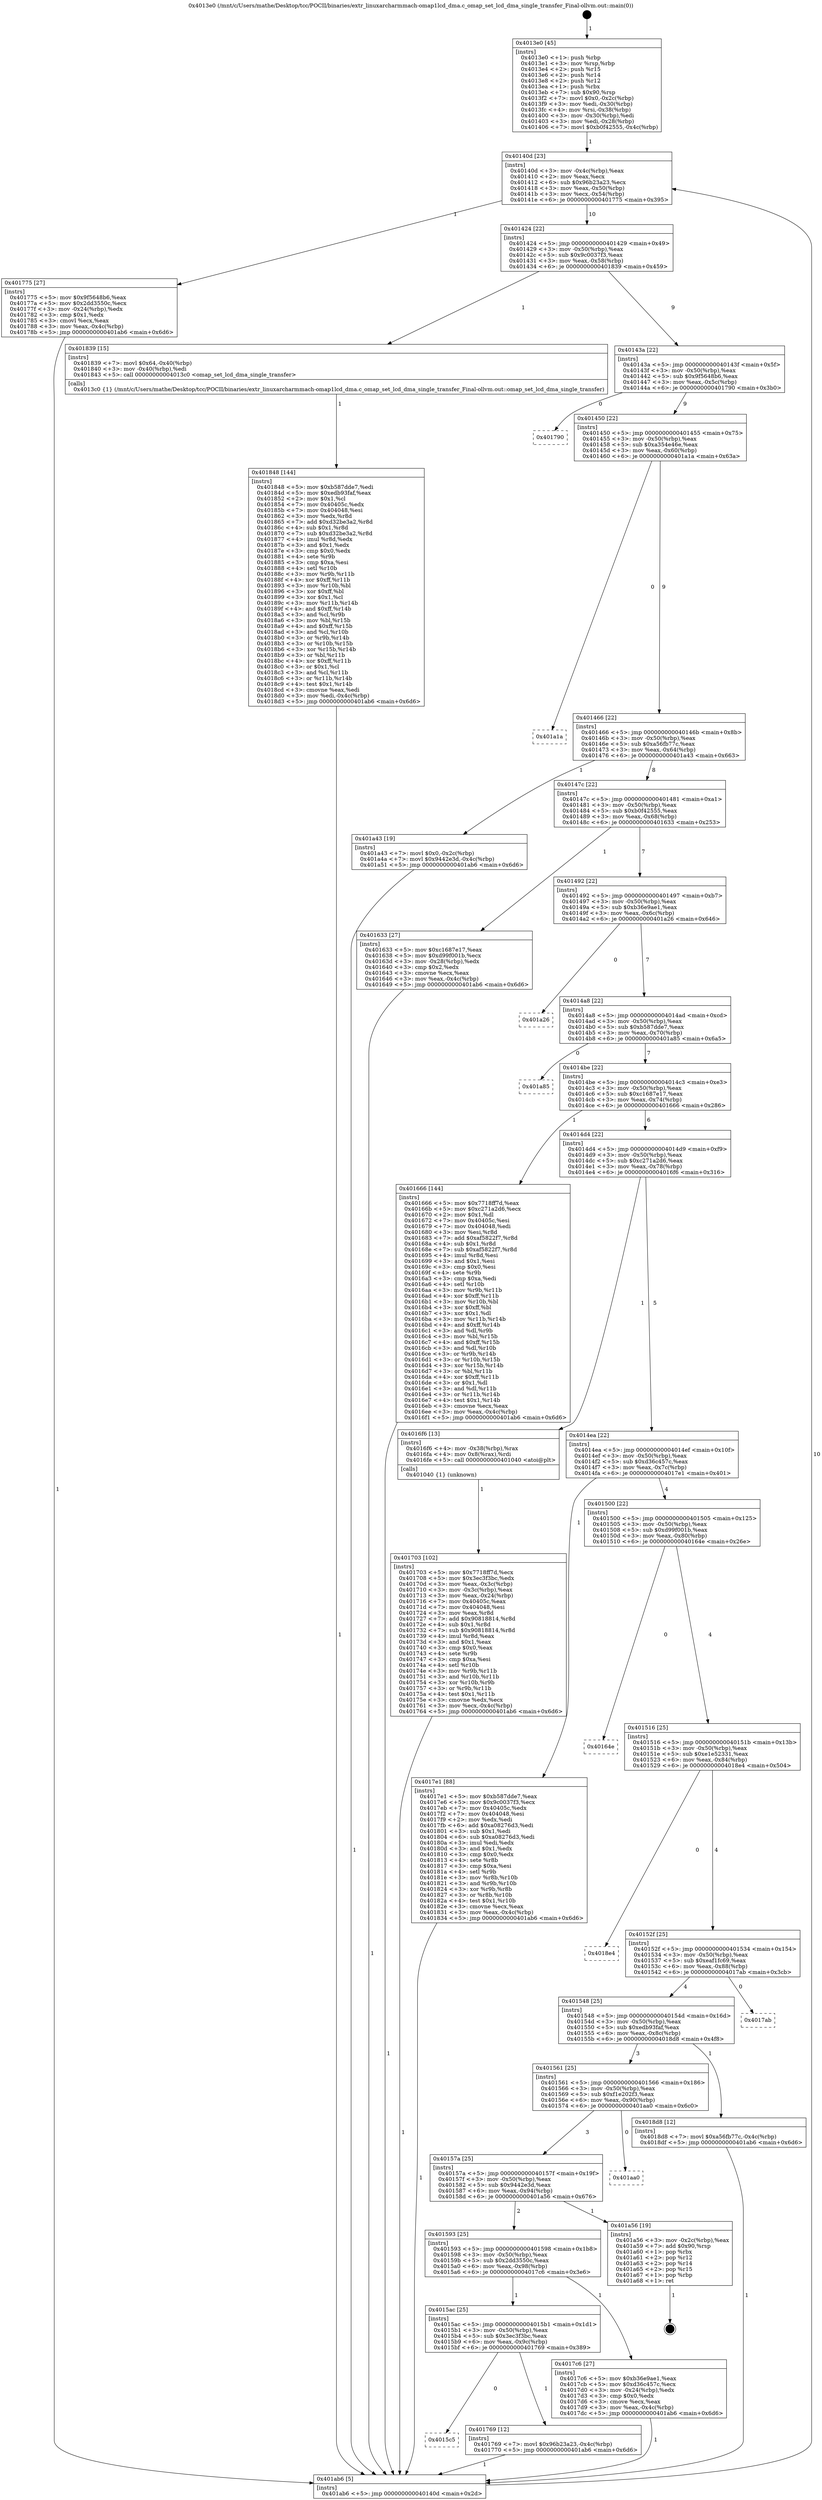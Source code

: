 digraph "0x4013e0" {
  label = "0x4013e0 (/mnt/c/Users/mathe/Desktop/tcc/POCII/binaries/extr_linuxarcharmmach-omap1lcd_dma.c_omap_set_lcd_dma_single_transfer_Final-ollvm.out::main(0))"
  labelloc = "t"
  node[shape=record]

  Entry [label="",width=0.3,height=0.3,shape=circle,fillcolor=black,style=filled]
  "0x40140d" [label="{
     0x40140d [23]\l
     | [instrs]\l
     &nbsp;&nbsp;0x40140d \<+3\>: mov -0x4c(%rbp),%eax\l
     &nbsp;&nbsp;0x401410 \<+2\>: mov %eax,%ecx\l
     &nbsp;&nbsp;0x401412 \<+6\>: sub $0x96b23a23,%ecx\l
     &nbsp;&nbsp;0x401418 \<+3\>: mov %eax,-0x50(%rbp)\l
     &nbsp;&nbsp;0x40141b \<+3\>: mov %ecx,-0x54(%rbp)\l
     &nbsp;&nbsp;0x40141e \<+6\>: je 0000000000401775 \<main+0x395\>\l
  }"]
  "0x401775" [label="{
     0x401775 [27]\l
     | [instrs]\l
     &nbsp;&nbsp;0x401775 \<+5\>: mov $0x9f5648b6,%eax\l
     &nbsp;&nbsp;0x40177a \<+5\>: mov $0x2dd3550c,%ecx\l
     &nbsp;&nbsp;0x40177f \<+3\>: mov -0x24(%rbp),%edx\l
     &nbsp;&nbsp;0x401782 \<+3\>: cmp $0x1,%edx\l
     &nbsp;&nbsp;0x401785 \<+3\>: cmovl %ecx,%eax\l
     &nbsp;&nbsp;0x401788 \<+3\>: mov %eax,-0x4c(%rbp)\l
     &nbsp;&nbsp;0x40178b \<+5\>: jmp 0000000000401ab6 \<main+0x6d6\>\l
  }"]
  "0x401424" [label="{
     0x401424 [22]\l
     | [instrs]\l
     &nbsp;&nbsp;0x401424 \<+5\>: jmp 0000000000401429 \<main+0x49\>\l
     &nbsp;&nbsp;0x401429 \<+3\>: mov -0x50(%rbp),%eax\l
     &nbsp;&nbsp;0x40142c \<+5\>: sub $0x9c0037f3,%eax\l
     &nbsp;&nbsp;0x401431 \<+3\>: mov %eax,-0x58(%rbp)\l
     &nbsp;&nbsp;0x401434 \<+6\>: je 0000000000401839 \<main+0x459\>\l
  }"]
  Exit [label="",width=0.3,height=0.3,shape=circle,fillcolor=black,style=filled,peripheries=2]
  "0x401839" [label="{
     0x401839 [15]\l
     | [instrs]\l
     &nbsp;&nbsp;0x401839 \<+7\>: movl $0x64,-0x40(%rbp)\l
     &nbsp;&nbsp;0x401840 \<+3\>: mov -0x40(%rbp),%edi\l
     &nbsp;&nbsp;0x401843 \<+5\>: call 00000000004013c0 \<omap_set_lcd_dma_single_transfer\>\l
     | [calls]\l
     &nbsp;&nbsp;0x4013c0 \{1\} (/mnt/c/Users/mathe/Desktop/tcc/POCII/binaries/extr_linuxarcharmmach-omap1lcd_dma.c_omap_set_lcd_dma_single_transfer_Final-ollvm.out::omap_set_lcd_dma_single_transfer)\l
  }"]
  "0x40143a" [label="{
     0x40143a [22]\l
     | [instrs]\l
     &nbsp;&nbsp;0x40143a \<+5\>: jmp 000000000040143f \<main+0x5f\>\l
     &nbsp;&nbsp;0x40143f \<+3\>: mov -0x50(%rbp),%eax\l
     &nbsp;&nbsp;0x401442 \<+5\>: sub $0x9f5648b6,%eax\l
     &nbsp;&nbsp;0x401447 \<+3\>: mov %eax,-0x5c(%rbp)\l
     &nbsp;&nbsp;0x40144a \<+6\>: je 0000000000401790 \<main+0x3b0\>\l
  }"]
  "0x401848" [label="{
     0x401848 [144]\l
     | [instrs]\l
     &nbsp;&nbsp;0x401848 \<+5\>: mov $0xb587dde7,%edi\l
     &nbsp;&nbsp;0x40184d \<+5\>: mov $0xedb93faf,%eax\l
     &nbsp;&nbsp;0x401852 \<+2\>: mov $0x1,%cl\l
     &nbsp;&nbsp;0x401854 \<+7\>: mov 0x40405c,%edx\l
     &nbsp;&nbsp;0x40185b \<+7\>: mov 0x404048,%esi\l
     &nbsp;&nbsp;0x401862 \<+3\>: mov %edx,%r8d\l
     &nbsp;&nbsp;0x401865 \<+7\>: add $0xd32be3a2,%r8d\l
     &nbsp;&nbsp;0x40186c \<+4\>: sub $0x1,%r8d\l
     &nbsp;&nbsp;0x401870 \<+7\>: sub $0xd32be3a2,%r8d\l
     &nbsp;&nbsp;0x401877 \<+4\>: imul %r8d,%edx\l
     &nbsp;&nbsp;0x40187b \<+3\>: and $0x1,%edx\l
     &nbsp;&nbsp;0x40187e \<+3\>: cmp $0x0,%edx\l
     &nbsp;&nbsp;0x401881 \<+4\>: sete %r9b\l
     &nbsp;&nbsp;0x401885 \<+3\>: cmp $0xa,%esi\l
     &nbsp;&nbsp;0x401888 \<+4\>: setl %r10b\l
     &nbsp;&nbsp;0x40188c \<+3\>: mov %r9b,%r11b\l
     &nbsp;&nbsp;0x40188f \<+4\>: xor $0xff,%r11b\l
     &nbsp;&nbsp;0x401893 \<+3\>: mov %r10b,%bl\l
     &nbsp;&nbsp;0x401896 \<+3\>: xor $0xff,%bl\l
     &nbsp;&nbsp;0x401899 \<+3\>: xor $0x1,%cl\l
     &nbsp;&nbsp;0x40189c \<+3\>: mov %r11b,%r14b\l
     &nbsp;&nbsp;0x40189f \<+4\>: and $0xff,%r14b\l
     &nbsp;&nbsp;0x4018a3 \<+3\>: and %cl,%r9b\l
     &nbsp;&nbsp;0x4018a6 \<+3\>: mov %bl,%r15b\l
     &nbsp;&nbsp;0x4018a9 \<+4\>: and $0xff,%r15b\l
     &nbsp;&nbsp;0x4018ad \<+3\>: and %cl,%r10b\l
     &nbsp;&nbsp;0x4018b0 \<+3\>: or %r9b,%r14b\l
     &nbsp;&nbsp;0x4018b3 \<+3\>: or %r10b,%r15b\l
     &nbsp;&nbsp;0x4018b6 \<+3\>: xor %r15b,%r14b\l
     &nbsp;&nbsp;0x4018b9 \<+3\>: or %bl,%r11b\l
     &nbsp;&nbsp;0x4018bc \<+4\>: xor $0xff,%r11b\l
     &nbsp;&nbsp;0x4018c0 \<+3\>: or $0x1,%cl\l
     &nbsp;&nbsp;0x4018c3 \<+3\>: and %cl,%r11b\l
     &nbsp;&nbsp;0x4018c6 \<+3\>: or %r11b,%r14b\l
     &nbsp;&nbsp;0x4018c9 \<+4\>: test $0x1,%r14b\l
     &nbsp;&nbsp;0x4018cd \<+3\>: cmovne %eax,%edi\l
     &nbsp;&nbsp;0x4018d0 \<+3\>: mov %edi,-0x4c(%rbp)\l
     &nbsp;&nbsp;0x4018d3 \<+5\>: jmp 0000000000401ab6 \<main+0x6d6\>\l
  }"]
  "0x401790" [label="{
     0x401790\l
  }", style=dashed]
  "0x401450" [label="{
     0x401450 [22]\l
     | [instrs]\l
     &nbsp;&nbsp;0x401450 \<+5\>: jmp 0000000000401455 \<main+0x75\>\l
     &nbsp;&nbsp;0x401455 \<+3\>: mov -0x50(%rbp),%eax\l
     &nbsp;&nbsp;0x401458 \<+5\>: sub $0xa354e46e,%eax\l
     &nbsp;&nbsp;0x40145d \<+3\>: mov %eax,-0x60(%rbp)\l
     &nbsp;&nbsp;0x401460 \<+6\>: je 0000000000401a1a \<main+0x63a\>\l
  }"]
  "0x4015c5" [label="{
     0x4015c5\l
  }", style=dashed]
  "0x401a1a" [label="{
     0x401a1a\l
  }", style=dashed]
  "0x401466" [label="{
     0x401466 [22]\l
     | [instrs]\l
     &nbsp;&nbsp;0x401466 \<+5\>: jmp 000000000040146b \<main+0x8b\>\l
     &nbsp;&nbsp;0x40146b \<+3\>: mov -0x50(%rbp),%eax\l
     &nbsp;&nbsp;0x40146e \<+5\>: sub $0xa56fb77c,%eax\l
     &nbsp;&nbsp;0x401473 \<+3\>: mov %eax,-0x64(%rbp)\l
     &nbsp;&nbsp;0x401476 \<+6\>: je 0000000000401a43 \<main+0x663\>\l
  }"]
  "0x401769" [label="{
     0x401769 [12]\l
     | [instrs]\l
     &nbsp;&nbsp;0x401769 \<+7\>: movl $0x96b23a23,-0x4c(%rbp)\l
     &nbsp;&nbsp;0x401770 \<+5\>: jmp 0000000000401ab6 \<main+0x6d6\>\l
  }"]
  "0x401a43" [label="{
     0x401a43 [19]\l
     | [instrs]\l
     &nbsp;&nbsp;0x401a43 \<+7\>: movl $0x0,-0x2c(%rbp)\l
     &nbsp;&nbsp;0x401a4a \<+7\>: movl $0x9442e3d,-0x4c(%rbp)\l
     &nbsp;&nbsp;0x401a51 \<+5\>: jmp 0000000000401ab6 \<main+0x6d6\>\l
  }"]
  "0x40147c" [label="{
     0x40147c [22]\l
     | [instrs]\l
     &nbsp;&nbsp;0x40147c \<+5\>: jmp 0000000000401481 \<main+0xa1\>\l
     &nbsp;&nbsp;0x401481 \<+3\>: mov -0x50(%rbp),%eax\l
     &nbsp;&nbsp;0x401484 \<+5\>: sub $0xb0f42555,%eax\l
     &nbsp;&nbsp;0x401489 \<+3\>: mov %eax,-0x68(%rbp)\l
     &nbsp;&nbsp;0x40148c \<+6\>: je 0000000000401633 \<main+0x253\>\l
  }"]
  "0x4015ac" [label="{
     0x4015ac [25]\l
     | [instrs]\l
     &nbsp;&nbsp;0x4015ac \<+5\>: jmp 00000000004015b1 \<main+0x1d1\>\l
     &nbsp;&nbsp;0x4015b1 \<+3\>: mov -0x50(%rbp),%eax\l
     &nbsp;&nbsp;0x4015b4 \<+5\>: sub $0x3ec3f3bc,%eax\l
     &nbsp;&nbsp;0x4015b9 \<+6\>: mov %eax,-0x9c(%rbp)\l
     &nbsp;&nbsp;0x4015bf \<+6\>: je 0000000000401769 \<main+0x389\>\l
  }"]
  "0x401633" [label="{
     0x401633 [27]\l
     | [instrs]\l
     &nbsp;&nbsp;0x401633 \<+5\>: mov $0xc1687e17,%eax\l
     &nbsp;&nbsp;0x401638 \<+5\>: mov $0xd99f001b,%ecx\l
     &nbsp;&nbsp;0x40163d \<+3\>: mov -0x28(%rbp),%edx\l
     &nbsp;&nbsp;0x401640 \<+3\>: cmp $0x2,%edx\l
     &nbsp;&nbsp;0x401643 \<+3\>: cmovne %ecx,%eax\l
     &nbsp;&nbsp;0x401646 \<+3\>: mov %eax,-0x4c(%rbp)\l
     &nbsp;&nbsp;0x401649 \<+5\>: jmp 0000000000401ab6 \<main+0x6d6\>\l
  }"]
  "0x401492" [label="{
     0x401492 [22]\l
     | [instrs]\l
     &nbsp;&nbsp;0x401492 \<+5\>: jmp 0000000000401497 \<main+0xb7\>\l
     &nbsp;&nbsp;0x401497 \<+3\>: mov -0x50(%rbp),%eax\l
     &nbsp;&nbsp;0x40149a \<+5\>: sub $0xb36e9ae1,%eax\l
     &nbsp;&nbsp;0x40149f \<+3\>: mov %eax,-0x6c(%rbp)\l
     &nbsp;&nbsp;0x4014a2 \<+6\>: je 0000000000401a26 \<main+0x646\>\l
  }"]
  "0x401ab6" [label="{
     0x401ab6 [5]\l
     | [instrs]\l
     &nbsp;&nbsp;0x401ab6 \<+5\>: jmp 000000000040140d \<main+0x2d\>\l
  }"]
  "0x4013e0" [label="{
     0x4013e0 [45]\l
     | [instrs]\l
     &nbsp;&nbsp;0x4013e0 \<+1\>: push %rbp\l
     &nbsp;&nbsp;0x4013e1 \<+3\>: mov %rsp,%rbp\l
     &nbsp;&nbsp;0x4013e4 \<+2\>: push %r15\l
     &nbsp;&nbsp;0x4013e6 \<+2\>: push %r14\l
     &nbsp;&nbsp;0x4013e8 \<+2\>: push %r12\l
     &nbsp;&nbsp;0x4013ea \<+1\>: push %rbx\l
     &nbsp;&nbsp;0x4013eb \<+7\>: sub $0x90,%rsp\l
     &nbsp;&nbsp;0x4013f2 \<+7\>: movl $0x0,-0x2c(%rbp)\l
     &nbsp;&nbsp;0x4013f9 \<+3\>: mov %edi,-0x30(%rbp)\l
     &nbsp;&nbsp;0x4013fc \<+4\>: mov %rsi,-0x38(%rbp)\l
     &nbsp;&nbsp;0x401400 \<+3\>: mov -0x30(%rbp),%edi\l
     &nbsp;&nbsp;0x401403 \<+3\>: mov %edi,-0x28(%rbp)\l
     &nbsp;&nbsp;0x401406 \<+7\>: movl $0xb0f42555,-0x4c(%rbp)\l
  }"]
  "0x4017c6" [label="{
     0x4017c6 [27]\l
     | [instrs]\l
     &nbsp;&nbsp;0x4017c6 \<+5\>: mov $0xb36e9ae1,%eax\l
     &nbsp;&nbsp;0x4017cb \<+5\>: mov $0xd36c457c,%ecx\l
     &nbsp;&nbsp;0x4017d0 \<+3\>: mov -0x24(%rbp),%edx\l
     &nbsp;&nbsp;0x4017d3 \<+3\>: cmp $0x0,%edx\l
     &nbsp;&nbsp;0x4017d6 \<+3\>: cmove %ecx,%eax\l
     &nbsp;&nbsp;0x4017d9 \<+3\>: mov %eax,-0x4c(%rbp)\l
     &nbsp;&nbsp;0x4017dc \<+5\>: jmp 0000000000401ab6 \<main+0x6d6\>\l
  }"]
  "0x401a26" [label="{
     0x401a26\l
  }", style=dashed]
  "0x4014a8" [label="{
     0x4014a8 [22]\l
     | [instrs]\l
     &nbsp;&nbsp;0x4014a8 \<+5\>: jmp 00000000004014ad \<main+0xcd\>\l
     &nbsp;&nbsp;0x4014ad \<+3\>: mov -0x50(%rbp),%eax\l
     &nbsp;&nbsp;0x4014b0 \<+5\>: sub $0xb587dde7,%eax\l
     &nbsp;&nbsp;0x4014b5 \<+3\>: mov %eax,-0x70(%rbp)\l
     &nbsp;&nbsp;0x4014b8 \<+6\>: je 0000000000401a85 \<main+0x6a5\>\l
  }"]
  "0x401593" [label="{
     0x401593 [25]\l
     | [instrs]\l
     &nbsp;&nbsp;0x401593 \<+5\>: jmp 0000000000401598 \<main+0x1b8\>\l
     &nbsp;&nbsp;0x401598 \<+3\>: mov -0x50(%rbp),%eax\l
     &nbsp;&nbsp;0x40159b \<+5\>: sub $0x2dd3550c,%eax\l
     &nbsp;&nbsp;0x4015a0 \<+6\>: mov %eax,-0x98(%rbp)\l
     &nbsp;&nbsp;0x4015a6 \<+6\>: je 00000000004017c6 \<main+0x3e6\>\l
  }"]
  "0x401a85" [label="{
     0x401a85\l
  }", style=dashed]
  "0x4014be" [label="{
     0x4014be [22]\l
     | [instrs]\l
     &nbsp;&nbsp;0x4014be \<+5\>: jmp 00000000004014c3 \<main+0xe3\>\l
     &nbsp;&nbsp;0x4014c3 \<+3\>: mov -0x50(%rbp),%eax\l
     &nbsp;&nbsp;0x4014c6 \<+5\>: sub $0xc1687e17,%eax\l
     &nbsp;&nbsp;0x4014cb \<+3\>: mov %eax,-0x74(%rbp)\l
     &nbsp;&nbsp;0x4014ce \<+6\>: je 0000000000401666 \<main+0x286\>\l
  }"]
  "0x401a56" [label="{
     0x401a56 [19]\l
     | [instrs]\l
     &nbsp;&nbsp;0x401a56 \<+3\>: mov -0x2c(%rbp),%eax\l
     &nbsp;&nbsp;0x401a59 \<+7\>: add $0x90,%rsp\l
     &nbsp;&nbsp;0x401a60 \<+1\>: pop %rbx\l
     &nbsp;&nbsp;0x401a61 \<+2\>: pop %r12\l
     &nbsp;&nbsp;0x401a63 \<+2\>: pop %r14\l
     &nbsp;&nbsp;0x401a65 \<+2\>: pop %r15\l
     &nbsp;&nbsp;0x401a67 \<+1\>: pop %rbp\l
     &nbsp;&nbsp;0x401a68 \<+1\>: ret\l
  }"]
  "0x401666" [label="{
     0x401666 [144]\l
     | [instrs]\l
     &nbsp;&nbsp;0x401666 \<+5\>: mov $0x7718ff7d,%eax\l
     &nbsp;&nbsp;0x40166b \<+5\>: mov $0xc271a2d6,%ecx\l
     &nbsp;&nbsp;0x401670 \<+2\>: mov $0x1,%dl\l
     &nbsp;&nbsp;0x401672 \<+7\>: mov 0x40405c,%esi\l
     &nbsp;&nbsp;0x401679 \<+7\>: mov 0x404048,%edi\l
     &nbsp;&nbsp;0x401680 \<+3\>: mov %esi,%r8d\l
     &nbsp;&nbsp;0x401683 \<+7\>: add $0xaf5822f7,%r8d\l
     &nbsp;&nbsp;0x40168a \<+4\>: sub $0x1,%r8d\l
     &nbsp;&nbsp;0x40168e \<+7\>: sub $0xaf5822f7,%r8d\l
     &nbsp;&nbsp;0x401695 \<+4\>: imul %r8d,%esi\l
     &nbsp;&nbsp;0x401699 \<+3\>: and $0x1,%esi\l
     &nbsp;&nbsp;0x40169c \<+3\>: cmp $0x0,%esi\l
     &nbsp;&nbsp;0x40169f \<+4\>: sete %r9b\l
     &nbsp;&nbsp;0x4016a3 \<+3\>: cmp $0xa,%edi\l
     &nbsp;&nbsp;0x4016a6 \<+4\>: setl %r10b\l
     &nbsp;&nbsp;0x4016aa \<+3\>: mov %r9b,%r11b\l
     &nbsp;&nbsp;0x4016ad \<+4\>: xor $0xff,%r11b\l
     &nbsp;&nbsp;0x4016b1 \<+3\>: mov %r10b,%bl\l
     &nbsp;&nbsp;0x4016b4 \<+3\>: xor $0xff,%bl\l
     &nbsp;&nbsp;0x4016b7 \<+3\>: xor $0x1,%dl\l
     &nbsp;&nbsp;0x4016ba \<+3\>: mov %r11b,%r14b\l
     &nbsp;&nbsp;0x4016bd \<+4\>: and $0xff,%r14b\l
     &nbsp;&nbsp;0x4016c1 \<+3\>: and %dl,%r9b\l
     &nbsp;&nbsp;0x4016c4 \<+3\>: mov %bl,%r15b\l
     &nbsp;&nbsp;0x4016c7 \<+4\>: and $0xff,%r15b\l
     &nbsp;&nbsp;0x4016cb \<+3\>: and %dl,%r10b\l
     &nbsp;&nbsp;0x4016ce \<+3\>: or %r9b,%r14b\l
     &nbsp;&nbsp;0x4016d1 \<+3\>: or %r10b,%r15b\l
     &nbsp;&nbsp;0x4016d4 \<+3\>: xor %r15b,%r14b\l
     &nbsp;&nbsp;0x4016d7 \<+3\>: or %bl,%r11b\l
     &nbsp;&nbsp;0x4016da \<+4\>: xor $0xff,%r11b\l
     &nbsp;&nbsp;0x4016de \<+3\>: or $0x1,%dl\l
     &nbsp;&nbsp;0x4016e1 \<+3\>: and %dl,%r11b\l
     &nbsp;&nbsp;0x4016e4 \<+3\>: or %r11b,%r14b\l
     &nbsp;&nbsp;0x4016e7 \<+4\>: test $0x1,%r14b\l
     &nbsp;&nbsp;0x4016eb \<+3\>: cmovne %ecx,%eax\l
     &nbsp;&nbsp;0x4016ee \<+3\>: mov %eax,-0x4c(%rbp)\l
     &nbsp;&nbsp;0x4016f1 \<+5\>: jmp 0000000000401ab6 \<main+0x6d6\>\l
  }"]
  "0x4014d4" [label="{
     0x4014d4 [22]\l
     | [instrs]\l
     &nbsp;&nbsp;0x4014d4 \<+5\>: jmp 00000000004014d9 \<main+0xf9\>\l
     &nbsp;&nbsp;0x4014d9 \<+3\>: mov -0x50(%rbp),%eax\l
     &nbsp;&nbsp;0x4014dc \<+5\>: sub $0xc271a2d6,%eax\l
     &nbsp;&nbsp;0x4014e1 \<+3\>: mov %eax,-0x78(%rbp)\l
     &nbsp;&nbsp;0x4014e4 \<+6\>: je 00000000004016f6 \<main+0x316\>\l
  }"]
  "0x40157a" [label="{
     0x40157a [25]\l
     | [instrs]\l
     &nbsp;&nbsp;0x40157a \<+5\>: jmp 000000000040157f \<main+0x19f\>\l
     &nbsp;&nbsp;0x40157f \<+3\>: mov -0x50(%rbp),%eax\l
     &nbsp;&nbsp;0x401582 \<+5\>: sub $0x9442e3d,%eax\l
     &nbsp;&nbsp;0x401587 \<+6\>: mov %eax,-0x94(%rbp)\l
     &nbsp;&nbsp;0x40158d \<+6\>: je 0000000000401a56 \<main+0x676\>\l
  }"]
  "0x4016f6" [label="{
     0x4016f6 [13]\l
     | [instrs]\l
     &nbsp;&nbsp;0x4016f6 \<+4\>: mov -0x38(%rbp),%rax\l
     &nbsp;&nbsp;0x4016fa \<+4\>: mov 0x8(%rax),%rdi\l
     &nbsp;&nbsp;0x4016fe \<+5\>: call 0000000000401040 \<atoi@plt\>\l
     | [calls]\l
     &nbsp;&nbsp;0x401040 \{1\} (unknown)\l
  }"]
  "0x4014ea" [label="{
     0x4014ea [22]\l
     | [instrs]\l
     &nbsp;&nbsp;0x4014ea \<+5\>: jmp 00000000004014ef \<main+0x10f\>\l
     &nbsp;&nbsp;0x4014ef \<+3\>: mov -0x50(%rbp),%eax\l
     &nbsp;&nbsp;0x4014f2 \<+5\>: sub $0xd36c457c,%eax\l
     &nbsp;&nbsp;0x4014f7 \<+3\>: mov %eax,-0x7c(%rbp)\l
     &nbsp;&nbsp;0x4014fa \<+6\>: je 00000000004017e1 \<main+0x401\>\l
  }"]
  "0x401703" [label="{
     0x401703 [102]\l
     | [instrs]\l
     &nbsp;&nbsp;0x401703 \<+5\>: mov $0x7718ff7d,%ecx\l
     &nbsp;&nbsp;0x401708 \<+5\>: mov $0x3ec3f3bc,%edx\l
     &nbsp;&nbsp;0x40170d \<+3\>: mov %eax,-0x3c(%rbp)\l
     &nbsp;&nbsp;0x401710 \<+3\>: mov -0x3c(%rbp),%eax\l
     &nbsp;&nbsp;0x401713 \<+3\>: mov %eax,-0x24(%rbp)\l
     &nbsp;&nbsp;0x401716 \<+7\>: mov 0x40405c,%eax\l
     &nbsp;&nbsp;0x40171d \<+7\>: mov 0x404048,%esi\l
     &nbsp;&nbsp;0x401724 \<+3\>: mov %eax,%r8d\l
     &nbsp;&nbsp;0x401727 \<+7\>: add $0x90818814,%r8d\l
     &nbsp;&nbsp;0x40172e \<+4\>: sub $0x1,%r8d\l
     &nbsp;&nbsp;0x401732 \<+7\>: sub $0x90818814,%r8d\l
     &nbsp;&nbsp;0x401739 \<+4\>: imul %r8d,%eax\l
     &nbsp;&nbsp;0x40173d \<+3\>: and $0x1,%eax\l
     &nbsp;&nbsp;0x401740 \<+3\>: cmp $0x0,%eax\l
     &nbsp;&nbsp;0x401743 \<+4\>: sete %r9b\l
     &nbsp;&nbsp;0x401747 \<+3\>: cmp $0xa,%esi\l
     &nbsp;&nbsp;0x40174a \<+4\>: setl %r10b\l
     &nbsp;&nbsp;0x40174e \<+3\>: mov %r9b,%r11b\l
     &nbsp;&nbsp;0x401751 \<+3\>: and %r10b,%r11b\l
     &nbsp;&nbsp;0x401754 \<+3\>: xor %r10b,%r9b\l
     &nbsp;&nbsp;0x401757 \<+3\>: or %r9b,%r11b\l
     &nbsp;&nbsp;0x40175a \<+4\>: test $0x1,%r11b\l
     &nbsp;&nbsp;0x40175e \<+3\>: cmovne %edx,%ecx\l
     &nbsp;&nbsp;0x401761 \<+3\>: mov %ecx,-0x4c(%rbp)\l
     &nbsp;&nbsp;0x401764 \<+5\>: jmp 0000000000401ab6 \<main+0x6d6\>\l
  }"]
  "0x401aa0" [label="{
     0x401aa0\l
  }", style=dashed]
  "0x4017e1" [label="{
     0x4017e1 [88]\l
     | [instrs]\l
     &nbsp;&nbsp;0x4017e1 \<+5\>: mov $0xb587dde7,%eax\l
     &nbsp;&nbsp;0x4017e6 \<+5\>: mov $0x9c0037f3,%ecx\l
     &nbsp;&nbsp;0x4017eb \<+7\>: mov 0x40405c,%edx\l
     &nbsp;&nbsp;0x4017f2 \<+7\>: mov 0x404048,%esi\l
     &nbsp;&nbsp;0x4017f9 \<+2\>: mov %edx,%edi\l
     &nbsp;&nbsp;0x4017fb \<+6\>: add $0xa08276d3,%edi\l
     &nbsp;&nbsp;0x401801 \<+3\>: sub $0x1,%edi\l
     &nbsp;&nbsp;0x401804 \<+6\>: sub $0xa08276d3,%edi\l
     &nbsp;&nbsp;0x40180a \<+3\>: imul %edi,%edx\l
     &nbsp;&nbsp;0x40180d \<+3\>: and $0x1,%edx\l
     &nbsp;&nbsp;0x401810 \<+3\>: cmp $0x0,%edx\l
     &nbsp;&nbsp;0x401813 \<+4\>: sete %r8b\l
     &nbsp;&nbsp;0x401817 \<+3\>: cmp $0xa,%esi\l
     &nbsp;&nbsp;0x40181a \<+4\>: setl %r9b\l
     &nbsp;&nbsp;0x40181e \<+3\>: mov %r8b,%r10b\l
     &nbsp;&nbsp;0x401821 \<+3\>: and %r9b,%r10b\l
     &nbsp;&nbsp;0x401824 \<+3\>: xor %r9b,%r8b\l
     &nbsp;&nbsp;0x401827 \<+3\>: or %r8b,%r10b\l
     &nbsp;&nbsp;0x40182a \<+4\>: test $0x1,%r10b\l
     &nbsp;&nbsp;0x40182e \<+3\>: cmovne %ecx,%eax\l
     &nbsp;&nbsp;0x401831 \<+3\>: mov %eax,-0x4c(%rbp)\l
     &nbsp;&nbsp;0x401834 \<+5\>: jmp 0000000000401ab6 \<main+0x6d6\>\l
  }"]
  "0x401500" [label="{
     0x401500 [22]\l
     | [instrs]\l
     &nbsp;&nbsp;0x401500 \<+5\>: jmp 0000000000401505 \<main+0x125\>\l
     &nbsp;&nbsp;0x401505 \<+3\>: mov -0x50(%rbp),%eax\l
     &nbsp;&nbsp;0x401508 \<+5\>: sub $0xd99f001b,%eax\l
     &nbsp;&nbsp;0x40150d \<+3\>: mov %eax,-0x80(%rbp)\l
     &nbsp;&nbsp;0x401510 \<+6\>: je 000000000040164e \<main+0x26e\>\l
  }"]
  "0x401561" [label="{
     0x401561 [25]\l
     | [instrs]\l
     &nbsp;&nbsp;0x401561 \<+5\>: jmp 0000000000401566 \<main+0x186\>\l
     &nbsp;&nbsp;0x401566 \<+3\>: mov -0x50(%rbp),%eax\l
     &nbsp;&nbsp;0x401569 \<+5\>: sub $0xf1e202f3,%eax\l
     &nbsp;&nbsp;0x40156e \<+6\>: mov %eax,-0x90(%rbp)\l
     &nbsp;&nbsp;0x401574 \<+6\>: je 0000000000401aa0 \<main+0x6c0\>\l
  }"]
  "0x40164e" [label="{
     0x40164e\l
  }", style=dashed]
  "0x401516" [label="{
     0x401516 [25]\l
     | [instrs]\l
     &nbsp;&nbsp;0x401516 \<+5\>: jmp 000000000040151b \<main+0x13b\>\l
     &nbsp;&nbsp;0x40151b \<+3\>: mov -0x50(%rbp),%eax\l
     &nbsp;&nbsp;0x40151e \<+5\>: sub $0xe1e52331,%eax\l
     &nbsp;&nbsp;0x401523 \<+6\>: mov %eax,-0x84(%rbp)\l
     &nbsp;&nbsp;0x401529 \<+6\>: je 00000000004018e4 \<main+0x504\>\l
  }"]
  "0x4018d8" [label="{
     0x4018d8 [12]\l
     | [instrs]\l
     &nbsp;&nbsp;0x4018d8 \<+7\>: movl $0xa56fb77c,-0x4c(%rbp)\l
     &nbsp;&nbsp;0x4018df \<+5\>: jmp 0000000000401ab6 \<main+0x6d6\>\l
  }"]
  "0x4018e4" [label="{
     0x4018e4\l
  }", style=dashed]
  "0x40152f" [label="{
     0x40152f [25]\l
     | [instrs]\l
     &nbsp;&nbsp;0x40152f \<+5\>: jmp 0000000000401534 \<main+0x154\>\l
     &nbsp;&nbsp;0x401534 \<+3\>: mov -0x50(%rbp),%eax\l
     &nbsp;&nbsp;0x401537 \<+5\>: sub $0xeaf1fc69,%eax\l
     &nbsp;&nbsp;0x40153c \<+6\>: mov %eax,-0x88(%rbp)\l
     &nbsp;&nbsp;0x401542 \<+6\>: je 00000000004017ab \<main+0x3cb\>\l
  }"]
  "0x401548" [label="{
     0x401548 [25]\l
     | [instrs]\l
     &nbsp;&nbsp;0x401548 \<+5\>: jmp 000000000040154d \<main+0x16d\>\l
     &nbsp;&nbsp;0x40154d \<+3\>: mov -0x50(%rbp),%eax\l
     &nbsp;&nbsp;0x401550 \<+5\>: sub $0xedb93faf,%eax\l
     &nbsp;&nbsp;0x401555 \<+6\>: mov %eax,-0x8c(%rbp)\l
     &nbsp;&nbsp;0x40155b \<+6\>: je 00000000004018d8 \<main+0x4f8\>\l
  }"]
  "0x4017ab" [label="{
     0x4017ab\l
  }", style=dashed]
  Entry -> "0x4013e0" [label=" 1"]
  "0x40140d" -> "0x401775" [label=" 1"]
  "0x40140d" -> "0x401424" [label=" 10"]
  "0x401a56" -> Exit [label=" 1"]
  "0x401424" -> "0x401839" [label=" 1"]
  "0x401424" -> "0x40143a" [label=" 9"]
  "0x401a43" -> "0x401ab6" [label=" 1"]
  "0x40143a" -> "0x401790" [label=" 0"]
  "0x40143a" -> "0x401450" [label=" 9"]
  "0x4018d8" -> "0x401ab6" [label=" 1"]
  "0x401450" -> "0x401a1a" [label=" 0"]
  "0x401450" -> "0x401466" [label=" 9"]
  "0x401848" -> "0x401ab6" [label=" 1"]
  "0x401466" -> "0x401a43" [label=" 1"]
  "0x401466" -> "0x40147c" [label=" 8"]
  "0x401839" -> "0x401848" [label=" 1"]
  "0x40147c" -> "0x401633" [label=" 1"]
  "0x40147c" -> "0x401492" [label=" 7"]
  "0x401633" -> "0x401ab6" [label=" 1"]
  "0x4013e0" -> "0x40140d" [label=" 1"]
  "0x401ab6" -> "0x40140d" [label=" 10"]
  "0x4017c6" -> "0x401ab6" [label=" 1"]
  "0x401492" -> "0x401a26" [label=" 0"]
  "0x401492" -> "0x4014a8" [label=" 7"]
  "0x401775" -> "0x401ab6" [label=" 1"]
  "0x4014a8" -> "0x401a85" [label=" 0"]
  "0x4014a8" -> "0x4014be" [label=" 7"]
  "0x4015ac" -> "0x4015c5" [label=" 0"]
  "0x4014be" -> "0x401666" [label=" 1"]
  "0x4014be" -> "0x4014d4" [label=" 6"]
  "0x401666" -> "0x401ab6" [label=" 1"]
  "0x4015ac" -> "0x401769" [label=" 1"]
  "0x4014d4" -> "0x4016f6" [label=" 1"]
  "0x4014d4" -> "0x4014ea" [label=" 5"]
  "0x4016f6" -> "0x401703" [label=" 1"]
  "0x401703" -> "0x401ab6" [label=" 1"]
  "0x401593" -> "0x4015ac" [label=" 1"]
  "0x4014ea" -> "0x4017e1" [label=" 1"]
  "0x4014ea" -> "0x401500" [label=" 4"]
  "0x401593" -> "0x4017c6" [label=" 1"]
  "0x401500" -> "0x40164e" [label=" 0"]
  "0x401500" -> "0x401516" [label=" 4"]
  "0x40157a" -> "0x401593" [label=" 2"]
  "0x401516" -> "0x4018e4" [label=" 0"]
  "0x401516" -> "0x40152f" [label=" 4"]
  "0x40157a" -> "0x401a56" [label=" 1"]
  "0x40152f" -> "0x4017ab" [label=" 0"]
  "0x40152f" -> "0x401548" [label=" 4"]
  "0x4017e1" -> "0x401ab6" [label=" 1"]
  "0x401548" -> "0x4018d8" [label=" 1"]
  "0x401548" -> "0x401561" [label=" 3"]
  "0x401769" -> "0x401ab6" [label=" 1"]
  "0x401561" -> "0x401aa0" [label=" 0"]
  "0x401561" -> "0x40157a" [label=" 3"]
}
